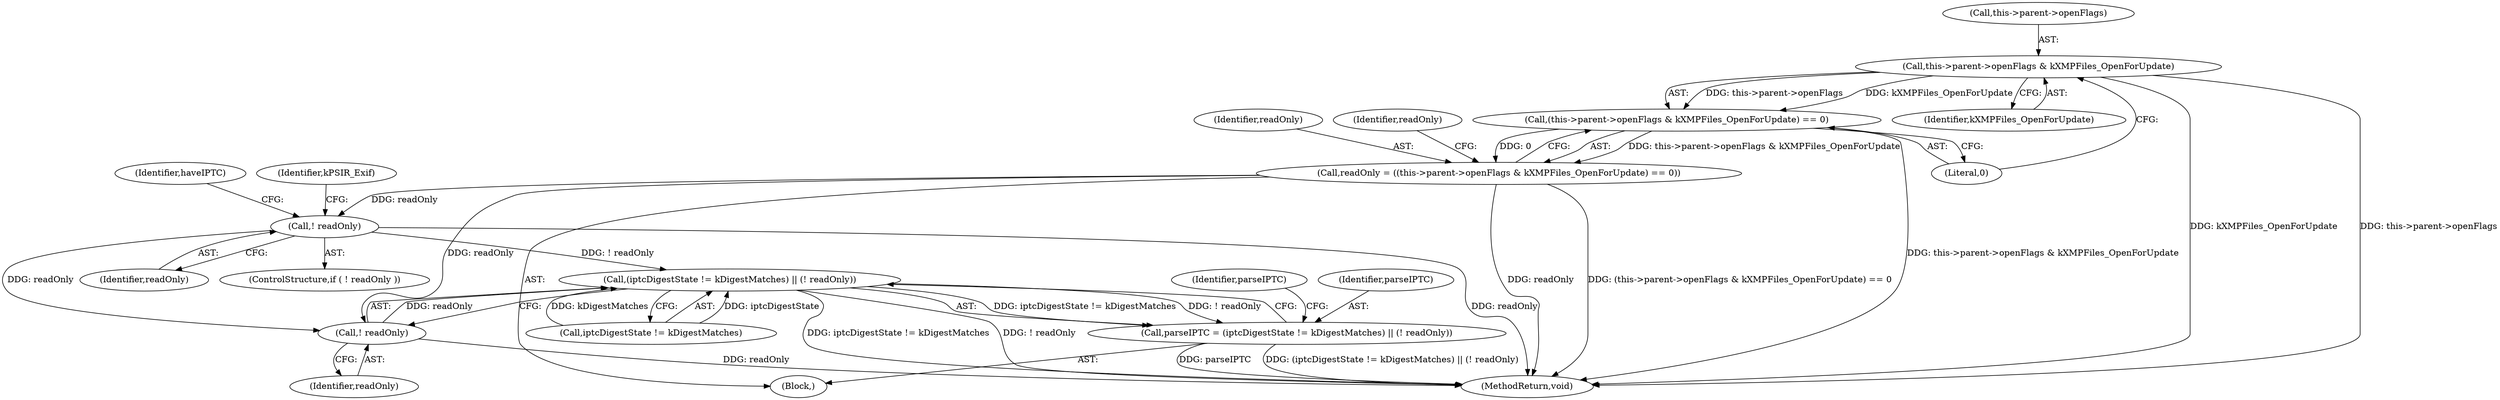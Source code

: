digraph "0_exempi_e163667a06a9b656a047b0ec660b871f29a83c9f@API" {
"1000123" [label="(Call,this->parent->openFlags & kXMPFiles_OpenForUpdate)"];
"1000122" [label="(Call,(this->parent->openFlags & kXMPFiles_OpenForUpdate) == 0)"];
"1000120" [label="(Call,readOnly = ((this->parent->openFlags & kXMPFiles_OpenForUpdate) == 0))"];
"1000217" [label="(Call,! readOnly)"];
"1000410" [label="(Call,(iptcDigestState != kDigestMatches) || (! readOnly))"];
"1000408" [label="(Call,parseIPTC = (iptcDigestState != kDigestMatches) || (! readOnly))"];
"1000414" [label="(Call,! readOnly)"];
"1000120" [label="(Call,readOnly = ((this->parent->openFlags & kXMPFiles_OpenForUpdate) == 0))"];
"1000124" [label="(Call,this->parent->openFlags)"];
"1000121" [label="(Identifier,readOnly)"];
"1000129" [label="(Identifier,kXMPFiles_OpenForUpdate)"];
"1000414" [label="(Call,! readOnly)"];
"1000122" [label="(Call,(this->parent->openFlags & kXMPFiles_OpenForUpdate) == 0)"];
"1000224" [label="(Identifier,haveIPTC)"];
"1000440" [label="(MethodReturn,void)"];
"1000408" [label="(Call,parseIPTC = (iptcDigestState != kDigestMatches) || (! readOnly))"];
"1000415" [label="(Identifier,readOnly)"];
"1000112" [label="(Block,)"];
"1000218" [label="(Identifier,readOnly)"];
"1000410" [label="(Call,(iptcDigestState != kDigestMatches) || (! readOnly))"];
"1000216" [label="(ControlStructure,if ( ! readOnly ))"];
"1000417" [label="(Identifier,parseIPTC)"];
"1000132" [label="(Identifier,readOnly)"];
"1000123" [label="(Call,this->parent->openFlags & kXMPFiles_OpenForUpdate)"];
"1000220" [label="(Identifier,kPSIR_Exif)"];
"1000409" [label="(Identifier,parseIPTC)"];
"1000217" [label="(Call,! readOnly)"];
"1000411" [label="(Call,iptcDigestState != kDigestMatches)"];
"1000130" [label="(Literal,0)"];
"1000123" -> "1000122"  [label="AST: "];
"1000123" -> "1000129"  [label="CFG: "];
"1000124" -> "1000123"  [label="AST: "];
"1000129" -> "1000123"  [label="AST: "];
"1000130" -> "1000123"  [label="CFG: "];
"1000123" -> "1000440"  [label="DDG: kXMPFiles_OpenForUpdate"];
"1000123" -> "1000440"  [label="DDG: this->parent->openFlags"];
"1000123" -> "1000122"  [label="DDG: this->parent->openFlags"];
"1000123" -> "1000122"  [label="DDG: kXMPFiles_OpenForUpdate"];
"1000122" -> "1000120"  [label="AST: "];
"1000122" -> "1000130"  [label="CFG: "];
"1000130" -> "1000122"  [label="AST: "];
"1000120" -> "1000122"  [label="CFG: "];
"1000122" -> "1000440"  [label="DDG: this->parent->openFlags & kXMPFiles_OpenForUpdate"];
"1000122" -> "1000120"  [label="DDG: this->parent->openFlags & kXMPFiles_OpenForUpdate"];
"1000122" -> "1000120"  [label="DDG: 0"];
"1000120" -> "1000112"  [label="AST: "];
"1000121" -> "1000120"  [label="AST: "];
"1000132" -> "1000120"  [label="CFG: "];
"1000120" -> "1000440"  [label="DDG: readOnly"];
"1000120" -> "1000440"  [label="DDG: (this->parent->openFlags & kXMPFiles_OpenForUpdate) == 0"];
"1000120" -> "1000217"  [label="DDG: readOnly"];
"1000120" -> "1000414"  [label="DDG: readOnly"];
"1000217" -> "1000216"  [label="AST: "];
"1000217" -> "1000218"  [label="CFG: "];
"1000218" -> "1000217"  [label="AST: "];
"1000220" -> "1000217"  [label="CFG: "];
"1000224" -> "1000217"  [label="CFG: "];
"1000217" -> "1000440"  [label="DDG: readOnly"];
"1000217" -> "1000410"  [label="DDG: ! readOnly"];
"1000217" -> "1000414"  [label="DDG: readOnly"];
"1000410" -> "1000408"  [label="AST: "];
"1000410" -> "1000411"  [label="CFG: "];
"1000410" -> "1000414"  [label="CFG: "];
"1000411" -> "1000410"  [label="AST: "];
"1000414" -> "1000410"  [label="AST: "];
"1000408" -> "1000410"  [label="CFG: "];
"1000410" -> "1000440"  [label="DDG: iptcDigestState != kDigestMatches"];
"1000410" -> "1000440"  [label="DDG: ! readOnly"];
"1000410" -> "1000408"  [label="DDG: iptcDigestState != kDigestMatches"];
"1000410" -> "1000408"  [label="DDG: ! readOnly"];
"1000411" -> "1000410"  [label="DDG: iptcDigestState"];
"1000411" -> "1000410"  [label="DDG: kDigestMatches"];
"1000414" -> "1000410"  [label="DDG: readOnly"];
"1000408" -> "1000112"  [label="AST: "];
"1000409" -> "1000408"  [label="AST: "];
"1000417" -> "1000408"  [label="CFG: "];
"1000408" -> "1000440"  [label="DDG: parseIPTC"];
"1000408" -> "1000440"  [label="DDG: (iptcDigestState != kDigestMatches) || (! readOnly)"];
"1000414" -> "1000415"  [label="CFG: "];
"1000415" -> "1000414"  [label="AST: "];
"1000414" -> "1000440"  [label="DDG: readOnly"];
}
